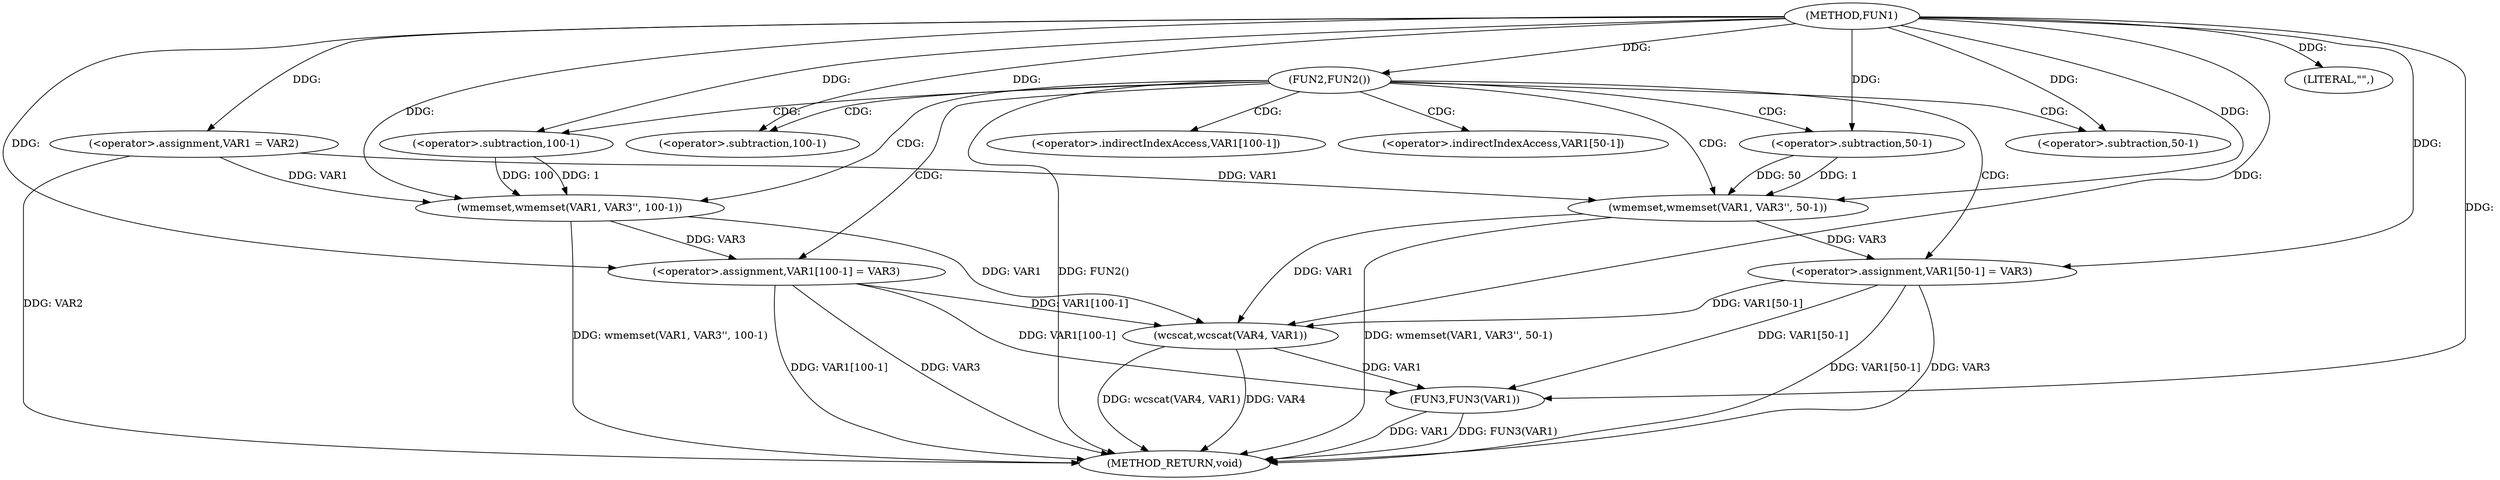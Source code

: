 digraph FUN1 {  
"1000100" [label = "(METHOD,FUN1)" ]
"1000145" [label = "(METHOD_RETURN,void)" ]
"1000104" [label = "(<operator>.assignment,VAR1 = VAR2)" ]
"1000108" [label = "(FUN2,FUN2())" ]
"1000110" [label = "(wmemset,wmemset(VAR1, VAR3'', 100-1))" ]
"1000113" [label = "(<operator>.subtraction,100-1)" ]
"1000116" [label = "(<operator>.assignment,VAR1[100-1] = VAR3)" ]
"1000119" [label = "(<operator>.subtraction,100-1)" ]
"1000125" [label = "(wmemset,wmemset(VAR1, VAR3'', 50-1))" ]
"1000128" [label = "(<operator>.subtraction,50-1)" ]
"1000131" [label = "(<operator>.assignment,VAR1[50-1] = VAR3)" ]
"1000134" [label = "(<operator>.subtraction,50-1)" ]
"1000139" [label = "(LITERAL,\"\",)" ]
"1000140" [label = "(wcscat,wcscat(VAR4, VAR1))" ]
"1000143" [label = "(FUN3,FUN3(VAR1))" ]
"1000117" [label = "(<operator>.indirectIndexAccess,VAR1[100-1])" ]
"1000132" [label = "(<operator>.indirectIndexAccess,VAR1[50-1])" ]
  "1000116" -> "1000145"  [ label = "DDG: VAR1[100-1]"] 
  "1000125" -> "1000145"  [ label = "DDG: wmemset(VAR1, VAR3'', 50-1)"] 
  "1000108" -> "1000145"  [ label = "DDG: FUN2()"] 
  "1000140" -> "1000145"  [ label = "DDG: wcscat(VAR4, VAR1)"] 
  "1000110" -> "1000145"  [ label = "DDG: wmemset(VAR1, VAR3'', 100-1)"] 
  "1000131" -> "1000145"  [ label = "DDG: VAR1[50-1]"] 
  "1000140" -> "1000145"  [ label = "DDG: VAR4"] 
  "1000143" -> "1000145"  [ label = "DDG: VAR1"] 
  "1000143" -> "1000145"  [ label = "DDG: FUN3(VAR1)"] 
  "1000116" -> "1000145"  [ label = "DDG: VAR3"] 
  "1000131" -> "1000145"  [ label = "DDG: VAR3"] 
  "1000104" -> "1000145"  [ label = "DDG: VAR2"] 
  "1000100" -> "1000104"  [ label = "DDG: "] 
  "1000100" -> "1000108"  [ label = "DDG: "] 
  "1000104" -> "1000110"  [ label = "DDG: VAR1"] 
  "1000100" -> "1000110"  [ label = "DDG: "] 
  "1000113" -> "1000110"  [ label = "DDG: 100"] 
  "1000113" -> "1000110"  [ label = "DDG: 1"] 
  "1000100" -> "1000113"  [ label = "DDG: "] 
  "1000110" -> "1000116"  [ label = "DDG: VAR3"] 
  "1000100" -> "1000116"  [ label = "DDG: "] 
  "1000100" -> "1000119"  [ label = "DDG: "] 
  "1000104" -> "1000125"  [ label = "DDG: VAR1"] 
  "1000100" -> "1000125"  [ label = "DDG: "] 
  "1000128" -> "1000125"  [ label = "DDG: 50"] 
  "1000128" -> "1000125"  [ label = "DDG: 1"] 
  "1000100" -> "1000128"  [ label = "DDG: "] 
  "1000125" -> "1000131"  [ label = "DDG: VAR3"] 
  "1000100" -> "1000131"  [ label = "DDG: "] 
  "1000100" -> "1000134"  [ label = "DDG: "] 
  "1000100" -> "1000139"  [ label = "DDG: "] 
  "1000100" -> "1000140"  [ label = "DDG: "] 
  "1000116" -> "1000140"  [ label = "DDG: VAR1[100-1]"] 
  "1000125" -> "1000140"  [ label = "DDG: VAR1"] 
  "1000131" -> "1000140"  [ label = "DDG: VAR1[50-1]"] 
  "1000110" -> "1000140"  [ label = "DDG: VAR1"] 
  "1000116" -> "1000143"  [ label = "DDG: VAR1[100-1]"] 
  "1000140" -> "1000143"  [ label = "DDG: VAR1"] 
  "1000131" -> "1000143"  [ label = "DDG: VAR1[50-1]"] 
  "1000100" -> "1000143"  [ label = "DDG: "] 
  "1000108" -> "1000110"  [ label = "CDG: "] 
  "1000108" -> "1000125"  [ label = "CDG: "] 
  "1000108" -> "1000116"  [ label = "CDG: "] 
  "1000108" -> "1000131"  [ label = "CDG: "] 
  "1000108" -> "1000117"  [ label = "CDG: "] 
  "1000108" -> "1000113"  [ label = "CDG: "] 
  "1000108" -> "1000132"  [ label = "CDG: "] 
  "1000108" -> "1000128"  [ label = "CDG: "] 
  "1000108" -> "1000119"  [ label = "CDG: "] 
  "1000108" -> "1000134"  [ label = "CDG: "] 
}
